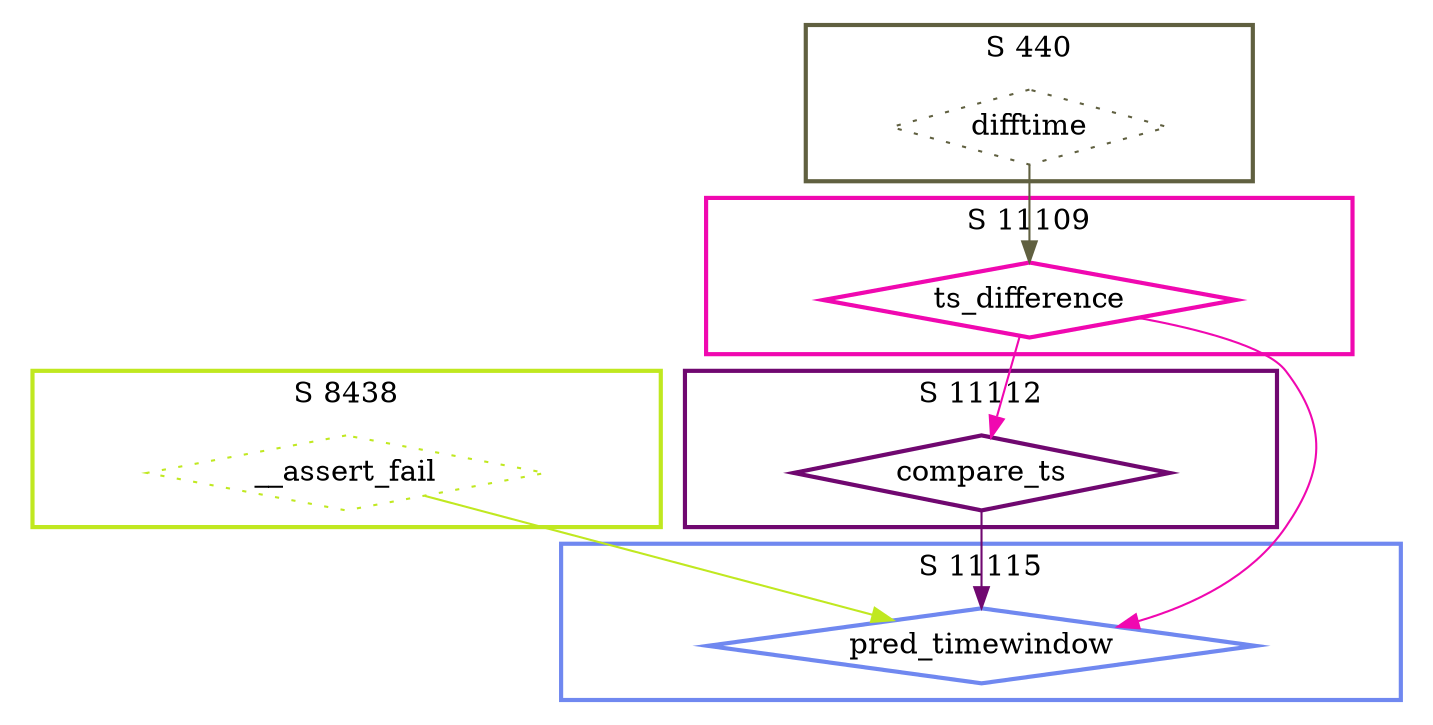 digraph G {
  ratio=0.500000;
  "UV ts_difference (11109)" [shape=diamond, label="ts_difference",
                              color="#F008B0", style=bold];
  "UV difftime (440)" [shape=diamond, label="difftime", color="#606040",
                       style=dotted];
  "UV compare_ts (11112)" [shape=diamond, label="compare_ts",
                           color="#700870", style=bold];
  "UV pred_timewindow (11115)" [shape=diamond, label="pred_timewindow",
                                color="#7088F0", style=bold];
  "UV __assert_fail (8438)" [shape=diamond, label="__assert_fail",
                             color="#C0E820", style=dotted];
  
  subgraph cluster_8438 { label="S 8438";
    color="#C0E820";
    style=bold;
    "UV __assert_fail (8438)"; };
  subgraph cluster_11112 { label="S 11112";
    color="#700870";
    style=bold;
    "UV compare_ts (11112)"; };
  subgraph cluster_11109 { label="S 11109";
    color="#F008B0";
    style=bold;
    "UV ts_difference (11109)"; };
  subgraph cluster_11115 { label="S 11115";
    color="#7088F0";
    style=bold;
    "UV pred_timewindow (11115)"; };
  subgraph cluster_440 { label="S 440";
    color="#606040";
    style=bold;
    "UV difftime (440)"; };
  
  "UV ts_difference (11109)" -> "UV compare_ts (11112)" [color="#F008B0"];
  "UV ts_difference (11109)" -> "UV pred_timewindow (11115)" [color="#F008B0"];
  "UV difftime (440)" -> "UV ts_difference (11109)" [color="#606040"];
  "UV compare_ts (11112)" -> "UV pred_timewindow (11115)" [color="#700870"];
  "UV __assert_fail (8438)" -> "UV pred_timewindow (11115)" [color="#C0E820"];
  
  }